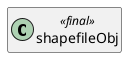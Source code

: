 @startuml
set namespaceSeparator \\
hide members
hide << alias >> circle

class shapefileObj << final >>
@enduml
